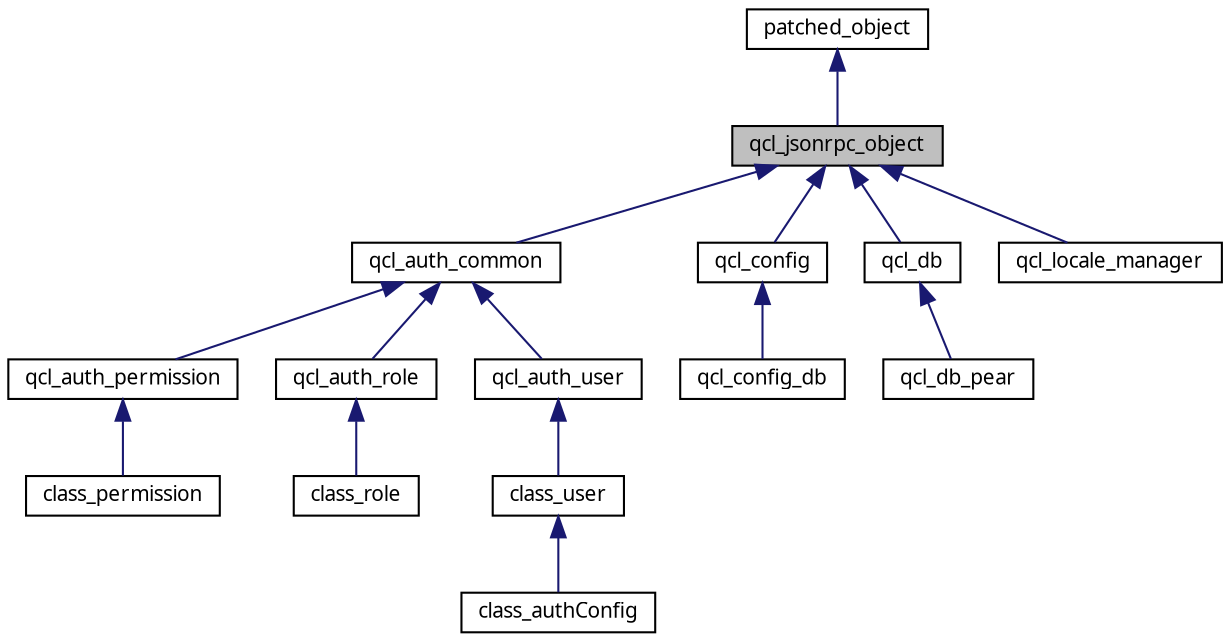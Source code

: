 digraph G
{
  edge [fontname="FreeSans.ttf",fontsize=10,labelfontname="FreeSans.ttf",labelfontsize=10];
  node [fontname="FreeSans.ttf",fontsize=10,shape=record];
  Node1 [label="qcl_jsonrpc_object",height=0.2,width=0.4,color="black", fillcolor="grey75", style="filled" fontcolor="black"];
  Node2 -> Node1 [dir=back,color="midnightblue",fontsize=10,style="solid",fontname="FreeSans.ttf"];
  Node2 [label="patched_object",height=0.2,width=0.4,color="black", fillcolor="white", style="filled",URL="$classpatched__object.html"];
  Node1 -> Node3 [dir=back,color="midnightblue",fontsize=10,style="solid",fontname="FreeSans.ttf"];
  Node3 [label="qcl_auth_common",height=0.2,width=0.4,color="black", fillcolor="white", style="filled",URL="$classqcl__auth__common.html"];
  Node3 -> Node4 [dir=back,color="midnightblue",fontsize=10,style="solid",fontname="FreeSans.ttf"];
  Node4 [label="qcl_auth_permission",height=0.2,width=0.4,color="black", fillcolor="white", style="filled",URL="$classqcl__auth__permission.html"];
  Node4 -> Node5 [dir=back,color="midnightblue",fontsize=10,style="solid",fontname="FreeSans.ttf"];
  Node5 [label="class_permission",height=0.2,width=0.4,color="black", fillcolor="white", style="filled",URL="$classclass__permission.html"];
  Node3 -> Node6 [dir=back,color="midnightblue",fontsize=10,style="solid",fontname="FreeSans.ttf"];
  Node6 [label="qcl_auth_role",height=0.2,width=0.4,color="black", fillcolor="white", style="filled",URL="$classqcl__auth__role.html"];
  Node6 -> Node7 [dir=back,color="midnightblue",fontsize=10,style="solid",fontname="FreeSans.ttf"];
  Node7 [label="class_role",height=0.2,width=0.4,color="black", fillcolor="white", style="filled",URL="$classclass__role.html"];
  Node3 -> Node8 [dir=back,color="midnightblue",fontsize=10,style="solid",fontname="FreeSans.ttf"];
  Node8 [label="qcl_auth_user",height=0.2,width=0.4,color="black", fillcolor="white", style="filled",URL="$classqcl__auth__user.html"];
  Node8 -> Node9 [dir=back,color="midnightblue",fontsize=10,style="solid",fontname="FreeSans.ttf"];
  Node9 [label="class_user",height=0.2,width=0.4,color="black", fillcolor="white", style="filled",URL="$classclass__user.html"];
  Node9 -> Node10 [dir=back,color="midnightblue",fontsize=10,style="solid",fontname="FreeSans.ttf"];
  Node10 [label="class_authConfig",height=0.2,width=0.4,color="black", fillcolor="white", style="filled",URL="$classclass__auth_config.html"];
  Node1 -> Node11 [dir=back,color="midnightblue",fontsize=10,style="solid",fontname="FreeSans.ttf"];
  Node11 [label="qcl_config",height=0.2,width=0.4,color="black", fillcolor="white", style="filled",URL="$classqcl__config.html"];
  Node11 -> Node12 [dir=back,color="midnightblue",fontsize=10,style="solid",fontname="FreeSans.ttf"];
  Node12 [label="qcl_config_db",height=0.2,width=0.4,color="black", fillcolor="white", style="filled",URL="$classqcl__config__db.html"];
  Node1 -> Node13 [dir=back,color="midnightblue",fontsize=10,style="solid",fontname="FreeSans.ttf"];
  Node13 [label="qcl_db",height=0.2,width=0.4,color="black", fillcolor="white", style="filled",URL="$classqcl__db.html"];
  Node13 -> Node14 [dir=back,color="midnightblue",fontsize=10,style="solid",fontname="FreeSans.ttf"];
  Node14 [label="qcl_db_pear",height=0.2,width=0.4,color="black", fillcolor="white", style="filled",URL="$classqcl__db__pear.html"];
  Node1 -> Node15 [dir=back,color="midnightblue",fontsize=10,style="solid",fontname="FreeSans.ttf"];
  Node15 [label="qcl_locale_manager",height=0.2,width=0.4,color="black", fillcolor="white", style="filled",URL="$classqcl__locale__manager.html"];
}
